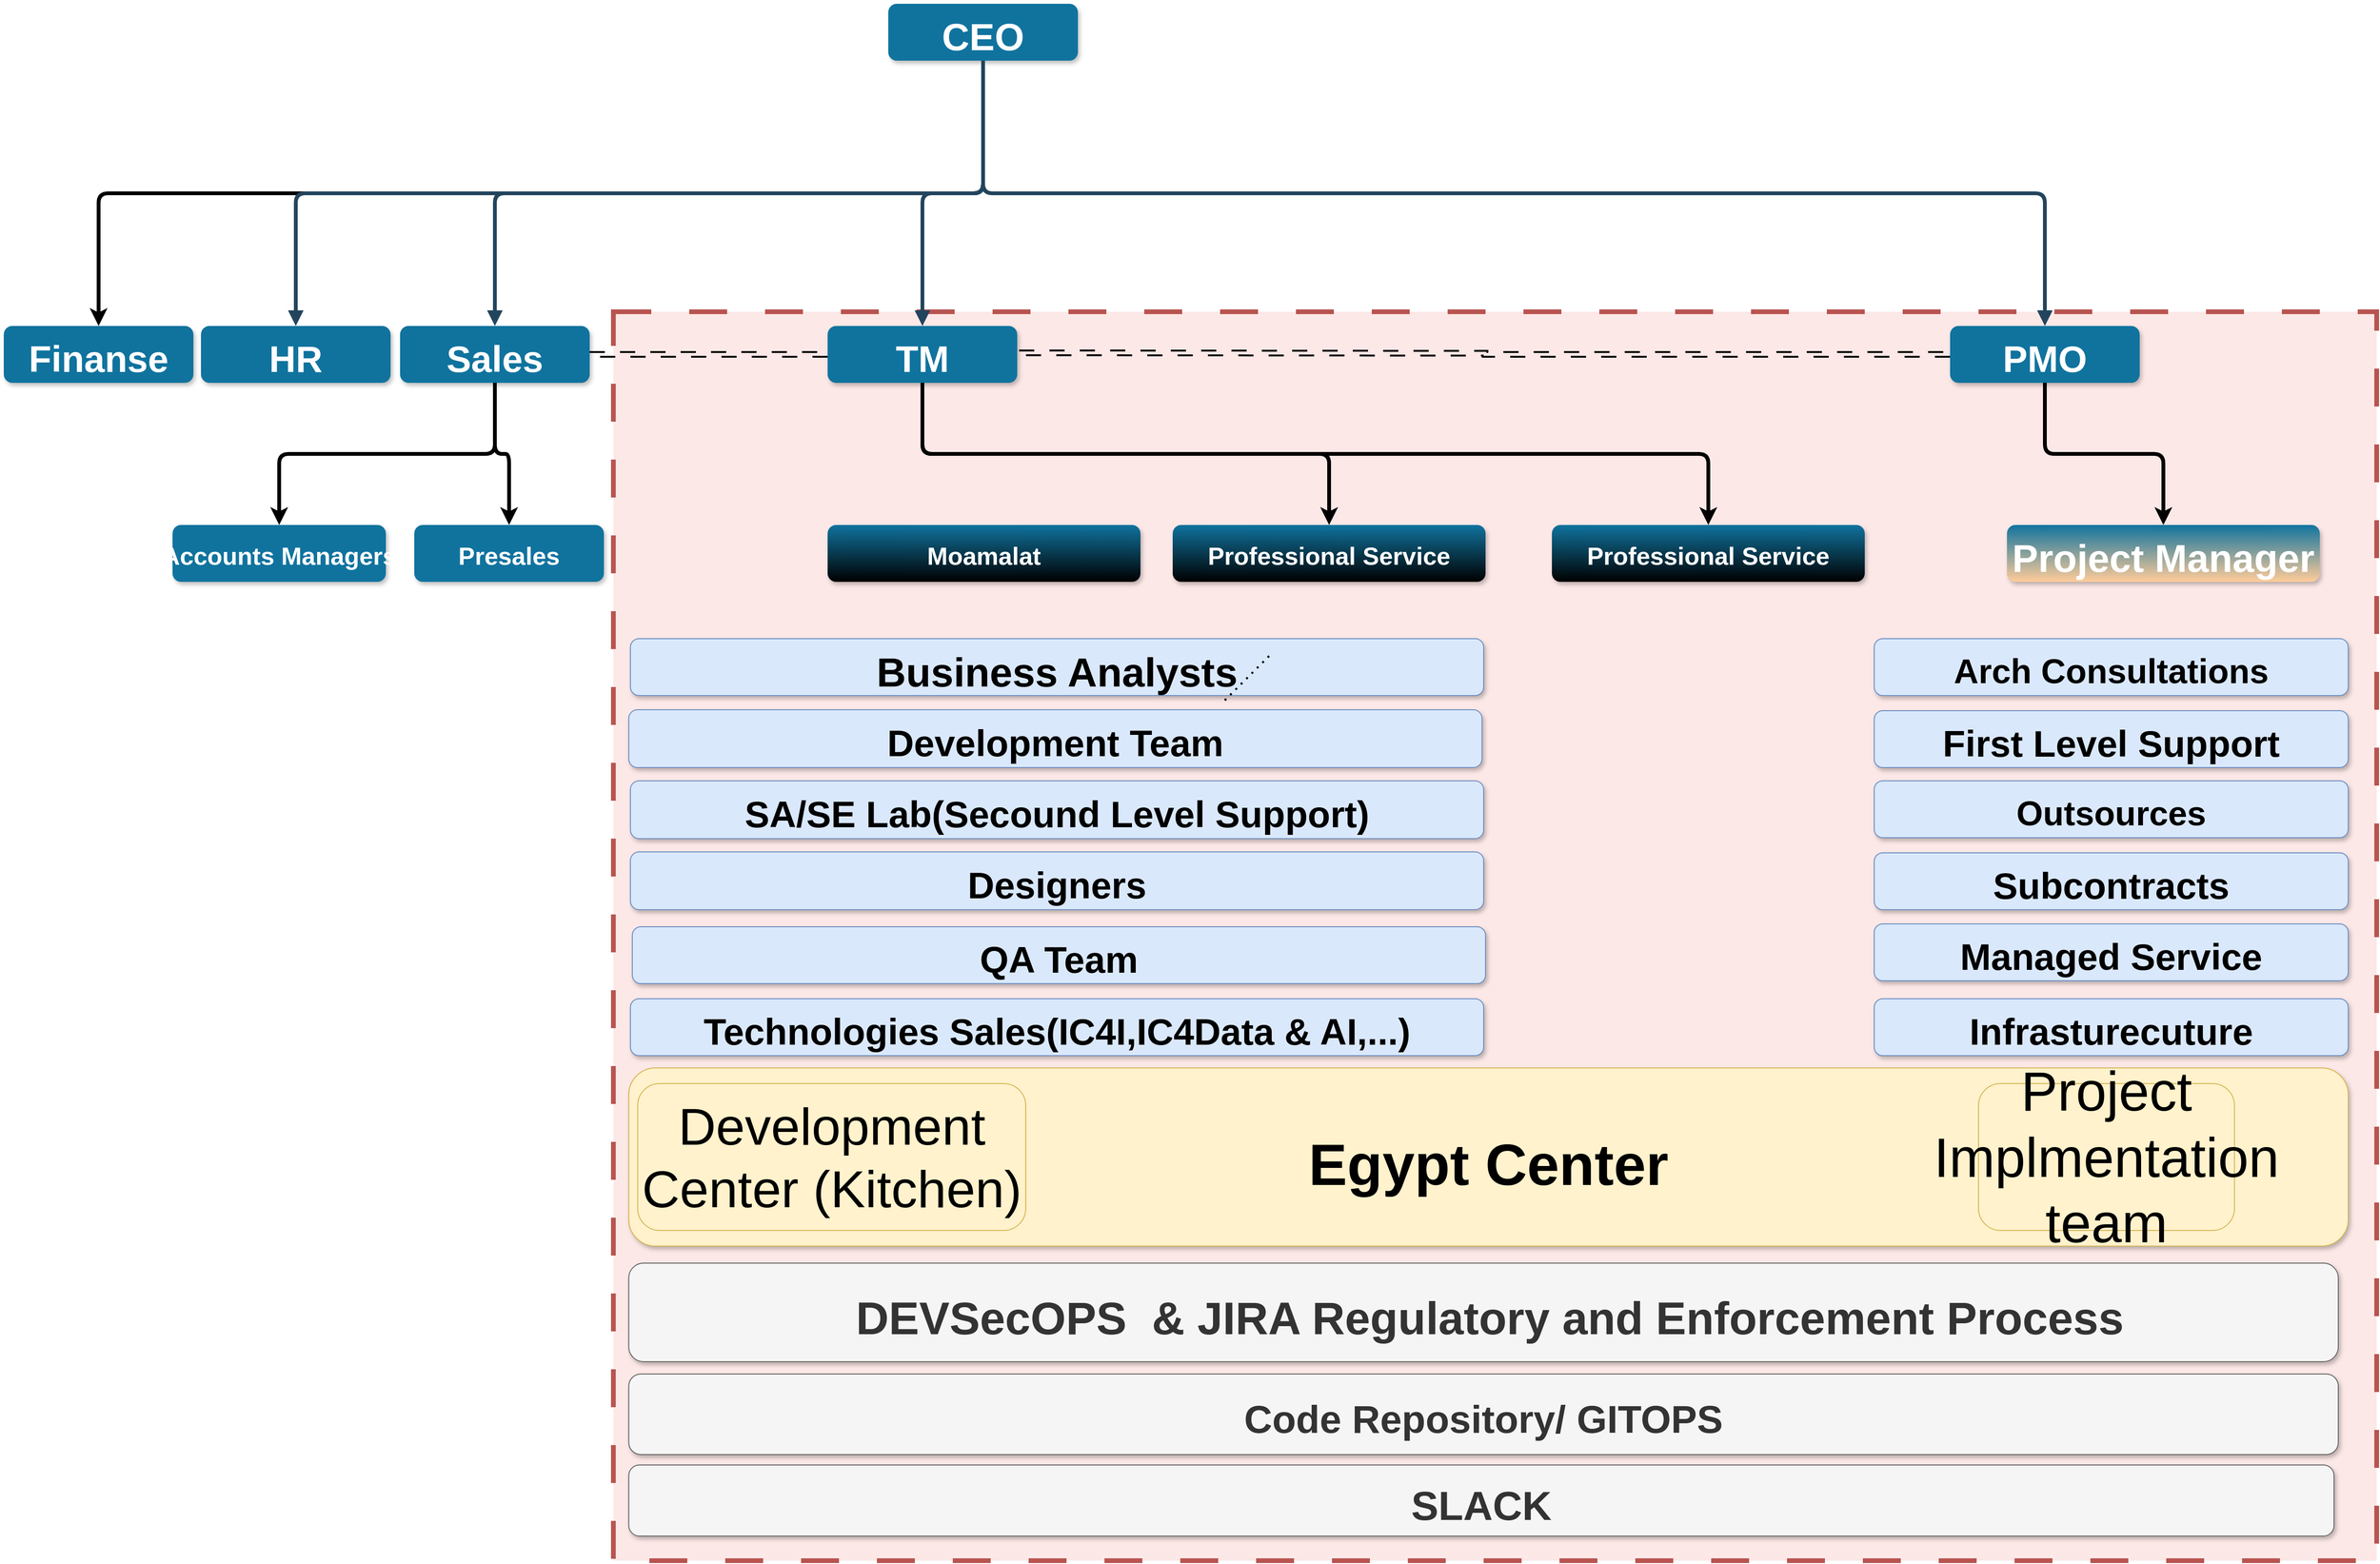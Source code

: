 <mxfile version="21.3.8" type="github">
  <diagram name="Page-1" id="97916047-d0de-89f5-080d-49f4d83e522f">
    <mxGraphModel dx="5253.5" dy="1793" grid="1" gridSize="15" guides="1" tooltips="1" connect="1" arrows="1" fold="1" page="1" pageScale="1.5" pageWidth="1169" pageHeight="827" background="none" math="0" shadow="0">
      <root>
        <mxCell id="0" />
        <mxCell id="1" parent="0" />
        <mxCell id="q62X1OPbBHmOXAmcqwwK-60" value="" style="rounded=0;whiteSpace=wrap;html=1;absoluteArcSize=1;arcSize=14;strokeWidth=5;fillColor=#fce8e7;strokeColor=#b85450;dashed=1;dashPattern=8 8;fontSize=76;labelPosition=center;verticalLabelPosition=bottom;align=center;verticalAlign=top;fontColor=#ff0000;" parent="1" vertex="1">
          <mxGeometry x="-1110.0" y="375" width="1860" height="1318" as="geometry" />
        </mxCell>
        <mxCell id="CrXu2PX2MfrCH1NT0C0y-90" style="edgeStyle=orthogonalEdgeStyle;rounded=1;orthogonalLoop=1;jettySize=auto;html=1;entryX=0.5;entryY=0;entryDx=0;entryDy=0;strokeWidth=4;exitX=0.5;exitY=1;exitDx=0;exitDy=0;" parent="1" source="2" target="CrXu2PX2MfrCH1NT0C0y-88" edge="1">
          <mxGeometry relative="1" as="geometry">
            <Array as="points" />
          </mxGeometry>
        </mxCell>
        <mxCell id="2" value="CEO" style="rounded=1;fillColor=#10739E;strokeColor=none;shadow=1;gradientColor=none;fontStyle=1;fontColor=#FFFFFF;fontSize=40;" parent="1" vertex="1">
          <mxGeometry x="-820" y="50" width="200" height="60" as="geometry" />
        </mxCell>
        <mxCell id="CrXu2PX2MfrCH1NT0C0y-84" style="edgeStyle=orthogonalEdgeStyle;rounded=1;orthogonalLoop=1;jettySize=auto;html=1;exitX=0.5;exitY=1;exitDx=0;exitDy=0;entryX=0.58;entryY=0.167;entryDx=0;entryDy=0;entryPerimeter=0;strokeWidth=4;strokeColor=none;fontSize=39;" parent="1" source="4" target="CrXu2PX2MfrCH1NT0C0y-81" edge="1">
          <mxGeometry relative="1" as="geometry" />
        </mxCell>
        <mxCell id="CrXu2PX2MfrCH1NT0C0y-85" style="edgeStyle=orthogonalEdgeStyle;rounded=1;orthogonalLoop=1;jettySize=auto;html=1;exitX=0.5;exitY=1;exitDx=0;exitDy=0;entryX=0.5;entryY=0;entryDx=0;entryDy=0;strokeWidth=4;fontSize=39;" parent="1" source="4" target="CrXu2PX2MfrCH1NT0C0y-81" edge="1">
          <mxGeometry relative="1" as="geometry" />
        </mxCell>
        <mxCell id="CrXu2PX2MfrCH1NT0C0y-86" style="edgeStyle=orthogonalEdgeStyle;rounded=1;orthogonalLoop=1;jettySize=auto;html=1;entryX=0.5;entryY=0;entryDx=0;entryDy=0;strokeWidth=4;exitX=0.5;exitY=1;exitDx=0;exitDy=0;fontSize=39;" parent="1" source="4" target="CrXu2PX2MfrCH1NT0C0y-83" edge="1">
          <mxGeometry relative="1" as="geometry" />
        </mxCell>
        <mxCell id="6kh2NXwSWNFiOTCWh3Pq-35" style="edgeStyle=orthogonalEdgeStyle;rounded=0;orthogonalLoop=1;jettySize=auto;html=1;entryX=0;entryY=0.5;entryDx=0;entryDy=0;dashed=1;dashPattern=8 8;shape=link;strokeWidth=2;fontSize=39;" parent="1" source="4" target="CrXu2PX2MfrCH1NT0C0y-61" edge="1">
          <mxGeometry relative="1" as="geometry" />
        </mxCell>
        <mxCell id="4" value="Sales" style="rounded=1;fillColor=#10739E;strokeColor=none;shadow=1;gradientColor=none;fontStyle=1;fontColor=#FFFFFF;fontSize=39;" parent="1" vertex="1">
          <mxGeometry x="-1335" y="390" width="200" height="60" as="geometry" />
        </mxCell>
        <mxCell id="Io7YKncIbMDC0lyn83vI-60" style="edgeStyle=orthogonalEdgeStyle;rounded=1;orthogonalLoop=1;jettySize=auto;html=1;entryX=0.5;entryY=0;entryDx=0;entryDy=0;strokeWidth=4;" parent="1" source="5" target="CrXu2PX2MfrCH1NT0C0y-108" edge="1">
          <mxGeometry relative="1" as="geometry" />
        </mxCell>
        <mxCell id="5" value="PMO " style="rounded=1;fillColor=#10739E;strokeColor=none;shadow=1;gradientColor=none;fontStyle=1;fontColor=#FFFFFF;fontSize=39;" parent="1" vertex="1">
          <mxGeometry x="300" y="390" width="200" height="60" as="geometry" />
        </mxCell>
        <mxCell id="6" value="HR" style="rounded=1;fillColor=#10739E;strokeColor=none;shadow=1;gradientColor=none;fontStyle=1;fontColor=#FFFFFF;fontSize=39;" parent="1" vertex="1">
          <mxGeometry x="-1545" y="390" width="200" height="60" as="geometry" />
        </mxCell>
        <mxCell id="8" value="Development Team" style="rounded=1;fillColor=#dae8fc;strokeColor=#6c8ebf;shadow=1;fontStyle=1;fontSize=39;rotation=0;" parent="1" vertex="1">
          <mxGeometry x="-1093.75" y="795" width="900" height="61" as="geometry" />
        </mxCell>
        <mxCell id="13" value="Code Repository/ GITOPS" style="rounded=1;fillColor=#f5f5f5;strokeColor=#666666;shadow=1;fontStyle=1;fontSize=41;rotation=0;fontColor=#333333;" parent="1" vertex="1">
          <mxGeometry x="-1093.75" y="1496" width="1803.25" height="85" as="geometry" />
        </mxCell>
        <mxCell id="23" value=" DEVSecOPS  &amp; JIRA Regulatory and Enforcement Process" style="rounded=1;fillColor=#f5f5f5;strokeColor=#666666;shadow=1;fontStyle=1;fontSize=48;fontColor=#333333;" parent="1" vertex="1">
          <mxGeometry x="-1093.75" y="1379" width="1803.25" height="104" as="geometry" />
        </mxCell>
        <mxCell id="30" value="" style="edgeStyle=elbowEdgeStyle;elbow=vertical;strokeWidth=4;endArrow=block;endFill=1;fontStyle=1;strokeColor=#23445D;exitX=0.5;exitY=1;exitDx=0;exitDy=0;entryX=0.5;entryY=0;entryDx=0;entryDy=0;" parent="1" target="5" edge="1">
          <mxGeometry x="-1340" y="130" width="100" height="100" as="geometry">
            <mxPoint x="-720" y="110" as="sourcePoint" />
            <mxPoint x="320" y="400" as="targetPoint" />
            <Array as="points">
              <mxPoint x="-170" y="250" />
            </Array>
          </mxGeometry>
        </mxCell>
        <mxCell id="31" value="" style="edgeStyle=elbowEdgeStyle;elbow=vertical;strokeWidth=4;endArrow=block;endFill=1;fontStyle=1;strokeColor=#23445D;exitX=0.5;exitY=1;exitDx=0;exitDy=0;" parent="1" source="2" target="4" edge="1">
          <mxGeometry x="-1340" y="130" width="100" height="100" as="geometry">
            <mxPoint x="-579" y="370" as="sourcePoint" />
            <mxPoint x="-1240" y="130" as="targetPoint" />
          </mxGeometry>
        </mxCell>
        <mxCell id="32" value="" style="edgeStyle=elbowEdgeStyle;elbow=vertical;strokeWidth=4;endArrow=block;endFill=1;fontStyle=1;strokeColor=#23445D;exitX=0.5;exitY=1;exitDx=0;exitDy=0;" parent="1" source="2" target="6" edge="1">
          <mxGeometry x="-1340" y="130" width="100" height="100" as="geometry">
            <mxPoint x="-579" y="370" as="sourcePoint" />
            <mxPoint x="-1240" y="130" as="targetPoint" />
            <Array as="points" />
          </mxGeometry>
        </mxCell>
        <mxCell id="CrXu2PX2MfrCH1NT0C0y-64" value="" style="edgeStyle=elbowEdgeStyle;elbow=vertical;strokeWidth=4;endArrow=block;endFill=1;fontStyle=1;strokeColor=#23445D;exitX=0.5;exitY=1;exitDx=0;exitDy=0;entryX=0.5;entryY=0;entryDx=0;entryDy=0;" parent="1" source="2" target="CrXu2PX2MfrCH1NT0C0y-61" edge="1">
          <mxGeometry x="-1330" y="140" width="100" height="100" as="geometry">
            <mxPoint x="-550" y="120" as="sourcePoint" />
            <mxPoint x="-400" y="430" as="targetPoint" />
            <Array as="points">
              <mxPoint x="-760" y="250" />
              <mxPoint x="-90" y="430" />
              <mxPoint x="-340" y="270" />
              <mxPoint x="-360" y="230" />
              <mxPoint x="-320" y="274" />
            </Array>
          </mxGeometry>
        </mxCell>
        <mxCell id="CrXu2PX2MfrCH1NT0C0y-81" value="Presales" style="rounded=1;fillColor=#10739E;strokeColor=none;shadow=1;gradientColor=none;fontStyle=1;fontColor=#FFFFFF;fontSize=26;" parent="1" vertex="1">
          <mxGeometry x="-1320" y="600" width="200" height="60" as="geometry" />
        </mxCell>
        <mxCell id="CrXu2PX2MfrCH1NT0C0y-83" value="Accounts Managers" style="rounded=1;fillColor=#10739E;strokeColor=none;shadow=1;gradientColor=none;fontStyle=1;fontColor=#FFFFFF;fontSize=26;" parent="1" vertex="1">
          <mxGeometry x="-1575" y="600" width="225" height="60" as="geometry" />
        </mxCell>
        <mxCell id="CrXu2PX2MfrCH1NT0C0y-88" value="Finanse" style="rounded=1;fillColor=#10739E;strokeColor=none;shadow=1;gradientColor=none;fontStyle=1;fontColor=#FFFFFF;fontSize=39;" parent="1" vertex="1">
          <mxGeometry x="-1753" y="390" width="200" height="60" as="geometry" />
        </mxCell>
        <mxCell id="Io7YKncIbMDC0lyn83vI-51" style="edgeStyle=orthogonalEdgeStyle;rounded=1;orthogonalLoop=1;jettySize=auto;html=1;entryX=0.5;entryY=0;entryDx=0;entryDy=0;strokeWidth=4;exitX=0.5;exitY=1;exitDx=0;exitDy=0;fontSize=39;" parent="1" source="CrXu2PX2MfrCH1NT0C0y-61" target="Io7YKncIbMDC0lyn83vI-42" edge="1">
          <mxGeometry relative="1" as="geometry" />
        </mxCell>
        <mxCell id="CrXu2PX2MfrCH1NT0C0y-61" value="TM" style="rounded=1;fillColor=#10739E;strokeColor=none;shadow=1;gradientColor=none;fontStyle=1;fontColor=#FFFFFF;fontSize=39;" parent="1" vertex="1">
          <mxGeometry x="-884" y="390" width="200" height="60" as="geometry" />
        </mxCell>
        <mxCell id="CrXu2PX2MfrCH1NT0C0y-106" value="SA/SE Lab(Secound Level Support)" style="rounded=1;fillColor=#dae8fc;strokeColor=#6c8ebf;shadow=1;fontStyle=1;fontSize=39;rotation=0;" parent="1" vertex="1">
          <mxGeometry x="-1092" y="870" width="900" height="61" as="geometry" />
        </mxCell>
        <mxCell id="CrXu2PX2MfrCH1NT0C0y-108" value="Project Manager" style="rounded=1;fillColor=#10739E;strokeColor=none;shadow=1;gradientColor=#FFCC99;fontStyle=1;fontColor=#FFFFFF;fontSize=41;align=center;" parent="1" vertex="1">
          <mxGeometry x="360" y="600" width="330" height="60" as="geometry" />
        </mxCell>
        <mxCell id="7" value="Egypt Center" style="rounded=1;fillColor=#fff2cc;strokeColor=#d6b656;shadow=1;fontStyle=1;fontSize=61;verticalAlign=middle;labelPosition=center;verticalLabelPosition=middle;align=center;" parent="1" vertex="1">
          <mxGeometry x="-1093.75" y="1173" width="1813.75" height="188" as="geometry" />
        </mxCell>
        <mxCell id="q62X1OPbBHmOXAmcqwwK-56" value="" style="edgeStyle=orthogonalEdgeStyle;rounded=1;orthogonalLoop=1;jettySize=auto;html=1;entryX=0.5;entryY=0;entryDx=0;entryDy=0;strokeWidth=4;exitX=0.5;exitY=1;exitDx=0;exitDy=0;fontSize=39;" parent="1" source="CrXu2PX2MfrCH1NT0C0y-61" target="68A4UlXNsOm42HeAwsV0-33" edge="1">
          <mxGeometry relative="1" as="geometry">
            <mxPoint x="-680" y="450" as="sourcePoint" />
            <mxPoint x="-366" y="600" as="targetPoint" />
          </mxGeometry>
        </mxCell>
        <mxCell id="RHBooDZwgMazwdjuEqq8-32" value="Managed Service" style="rounded=1;fillColor=#dae8fc;strokeColor=#6c8ebf;shadow=1;fontStyle=1;fontSize=39;" parent="1" vertex="1">
          <mxGeometry x="220" y="1021" width="500" height="60" as="geometry" />
        </mxCell>
        <mxCell id="RHBooDZwgMazwdjuEqq8-33" value="Subcontracts" style="rounded=1;fillColor=#dae8fc;strokeColor=#6c8ebf;shadow=1;fontStyle=1;fontSize=39;" parent="1" vertex="1">
          <mxGeometry x="220" y="946" width="500" height="60" as="geometry" />
        </mxCell>
        <mxCell id="RHBooDZwgMazwdjuEqq8-34" value="Designers" style="rounded=1;fillColor=#dae8fc;strokeColor=#6c8ebf;shadow=1;fontStyle=1;fontSize=39;rotation=0;" parent="1" vertex="1">
          <mxGeometry x="-1092" y="945" width="900" height="61" as="geometry" />
        </mxCell>
        <mxCell id="RHBooDZwgMazwdjuEqq8-42" value="&lt;font style=&quot;font-size: 55px;&quot;&gt;Development Center (Kitchen)&lt;/font&gt;" style="rounded=1;whiteSpace=wrap;html=1;fontSize=55;fillColor=#fff2cc;strokeColor=#d6b656;" parent="1" vertex="1">
          <mxGeometry x="-1084.37" y="1189.5" width="409.37" height="155" as="geometry" />
        </mxCell>
        <mxCell id="RHBooDZwgMazwdjuEqq8-43" value="Project Implmentation team&lt;font style=&quot;font-size: 58px;&quot;&gt;&lt;font style=&quot;font-size: 58px;&quot;&gt;&lt;br style=&quot;font-size: 58px;&quot;&gt;&lt;/font&gt;&lt;/font&gt;" style="rounded=1;whiteSpace=wrap;html=1;fontSize=58;fillColor=#fff2cc;strokeColor=#d6b656;" parent="1" vertex="1">
          <mxGeometry x="330" y="1189.5" width="270" height="155" as="geometry" />
        </mxCell>
        <mxCell id="RHBooDZwgMazwdjuEqq8-49" value="Outsources" style="rounded=1;fillColor=#dae8fc;strokeColor=#6c8ebf;shadow=1;fontStyle=1;fontSize=36;" parent="1" vertex="1">
          <mxGeometry x="220" y="870" width="500" height="60" as="geometry" />
        </mxCell>
        <mxCell id="Io7YKncIbMDC0lyn83vI-39" value="Business Analysts" style="rounded=1;fillColor=#dae8fc;strokeColor=#6c8ebf;shadow=1;fontStyle=1;fontSize=43;" parent="1" vertex="1">
          <mxGeometry x="-1092" y="720" width="900" height="60" as="geometry" />
        </mxCell>
        <mxCell id="Io7YKncIbMDC0lyn83vI-46" value="Technologies Sales(IC4I,IC4Data &amp; AI,...)" style="rounded=1;fillColor=#dae8fc;strokeColor=#6c8ebf;shadow=1;fontStyle=1;fontSize=39;" parent="1" vertex="1">
          <mxGeometry x="-1092" y="1100" width="900" height="60" as="geometry" />
        </mxCell>
        <mxCell id="Io7YKncIbMDC0lyn83vI-64" value="" style="endArrow=none;dashed=1;html=1;dashPattern=1 3;strokeWidth=2;rounded=0;" parent="1" edge="1">
          <mxGeometry width="50" height="50" relative="1" as="geometry">
            <mxPoint x="-465" y="785" as="sourcePoint" />
            <mxPoint x="-415" y="735" as="targetPoint" />
          </mxGeometry>
        </mxCell>
        <mxCell id="Io7YKncIbMDC0lyn83vI-65" value="" style="endArrow=none;dashed=1;html=1;dashPattern=1 3;strokeWidth=2;rounded=0;" parent="1" edge="1">
          <mxGeometry width="50" height="50" relative="1" as="geometry">
            <mxPoint x="-465" y="785" as="sourcePoint" />
            <mxPoint x="-415" y="735" as="targetPoint" />
          </mxGeometry>
        </mxCell>
        <mxCell id="Io7YKncIbMDC0lyn83vI-67" value="SLACK" style="rounded=1;fillColor=#f5f5f5;strokeColor=#666666;shadow=1;fontStyle=1;fontSize=43;fontColor=#333333;" parent="1" vertex="1">
          <mxGeometry x="-1093.75" y="1592" width="1798.75" height="75" as="geometry" />
        </mxCell>
        <mxCell id="kWLy1pv-yMzcmU24SzgJ-44" value="First Level Support" style="rounded=1;fillColor=#dae8fc;strokeColor=#6c8ebf;shadow=1;fontStyle=1;fontSize=39;" parent="1" vertex="1">
          <mxGeometry x="220" y="796" width="500" height="60" as="geometry" />
        </mxCell>
        <mxCell id="kWLy1pv-yMzcmU24SzgJ-45" value="Arch Consultations" style="rounded=1;fillColor=#dae8fc;strokeColor=#6c8ebf;shadow=1;fontStyle=1;fontSize=36;" parent="1" vertex="1">
          <mxGeometry x="220" y="720" width="500" height="60" as="geometry" />
        </mxCell>
        <mxCell id="kWLy1pv-yMzcmU24SzgJ-51" style="edgeStyle=orthogonalEdgeStyle;rounded=0;orthogonalLoop=1;jettySize=auto;html=1;dashed=1;dashPattern=8 8;shape=link;strokeWidth=2;fontSize=39;" parent="1" target="5" edge="1">
          <mxGeometry relative="1" as="geometry">
            <mxPoint x="-682" y="418.33" as="sourcePoint" />
            <mxPoint x="-431" y="418" as="targetPoint" />
          </mxGeometry>
        </mxCell>
        <mxCell id="gFll1zdUlKE8a7Xtmmkj-32" value="QA Team" style="rounded=1;fillColor=#dae8fc;strokeColor=#6c8ebf;shadow=1;fontStyle=1;fontSize=39;" parent="1" vertex="1">
          <mxGeometry x="-1090" y="1024" width="900" height="60" as="geometry" />
        </mxCell>
        <mxCell id="gFll1zdUlKE8a7Xtmmkj-33" value="Infrasturecuture" style="rounded=1;fillColor=#dae8fc;strokeColor=#6c8ebf;shadow=1;fontStyle=1;fontSize=39;" parent="1" vertex="1">
          <mxGeometry x="220" y="1100" width="500" height="60" as="geometry" />
        </mxCell>
        <mxCell id="Io7YKncIbMDC0lyn83vI-42" value="Professional Service " style="rounded=1;fillColor=#10739E;strokeColor=none;shadow=1;gradientColor=default;fontStyle=1;fontColor=#FFFFFF;fontSize=26;" parent="1" vertex="1">
          <mxGeometry x="-120" y="600" width="330" height="60" as="geometry" />
        </mxCell>
        <mxCell id="68A4UlXNsOm42HeAwsV0-33" value="Professional Service " style="rounded=1;fillColor=#10739E;strokeColor=none;shadow=1;gradientColor=default;fontStyle=1;fontColor=#FFFFFF;fontSize=26;" vertex="1" parent="1">
          <mxGeometry x="-520" y="600" width="330" height="60" as="geometry" />
        </mxCell>
        <mxCell id="68A4UlXNsOm42HeAwsV0-36" value="Moamalat" style="rounded=1;fillColor=#10739E;strokeColor=none;shadow=1;gradientColor=default;fontStyle=1;fontColor=#FFFFFF;fontSize=26;" vertex="1" parent="1">
          <mxGeometry x="-884" y="600" width="330" height="60" as="geometry" />
        </mxCell>
      </root>
    </mxGraphModel>
  </diagram>
</mxfile>
